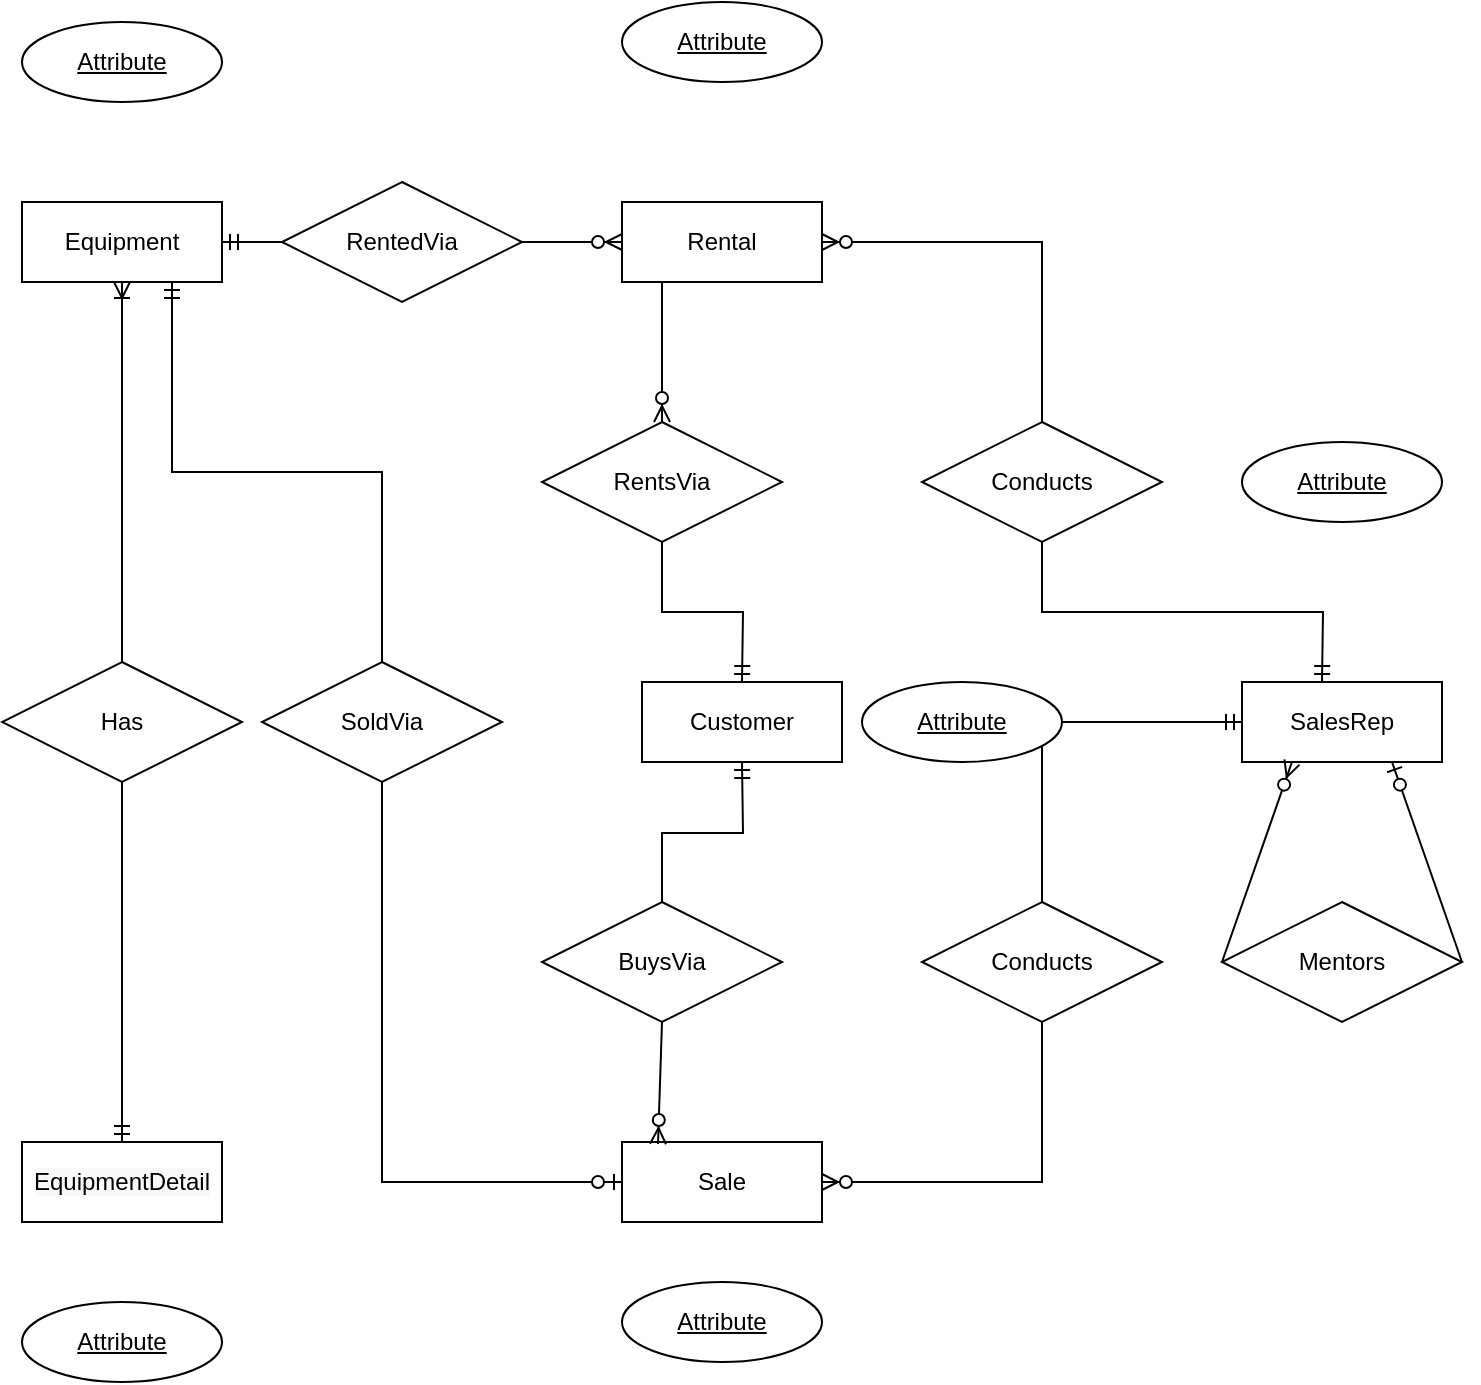 <mxfile version="15.9.6" type="github">
  <diagram id="BS33YpK8iCGFgxM3u0vF" name="Page-1">
    <mxGraphModel dx="1422" dy="705" grid="1" gridSize="10" guides="1" tooltips="1" connect="1" arrows="1" fold="1" page="1" pageScale="1" pageWidth="850" pageHeight="1100" math="0" shadow="0">
      <root>
        <mxCell id="0" />
        <mxCell id="1" parent="0" />
        <mxCell id="tzg_RMxxT3Z6H4aa_6bV-2" value="Equipment" style="whiteSpace=wrap;html=1;align=center;" vertex="1" parent="1">
          <mxGeometry x="90" y="170" width="100" height="40" as="geometry" />
        </mxCell>
        <mxCell id="tzg_RMxxT3Z6H4aa_6bV-3" value="Rental" style="whiteSpace=wrap;html=1;align=center;" vertex="1" parent="1">
          <mxGeometry x="390" y="170" width="100" height="40" as="geometry" />
        </mxCell>
        <mxCell id="tzg_RMxxT3Z6H4aa_6bV-4" value="Customer" style="whiteSpace=wrap;html=1;align=center;" vertex="1" parent="1">
          <mxGeometry x="400" y="410" width="100" height="40" as="geometry" />
        </mxCell>
        <mxCell id="tzg_RMxxT3Z6H4aa_6bV-5" value="&lt;span style=&quot;color: rgb(0 , 0 , 0) ; font-family: &amp;#34;helvetica&amp;#34; ; font-size: 12px ; font-style: normal ; font-weight: 400 ; letter-spacing: normal ; text-align: center ; text-indent: 0px ; text-transform: none ; word-spacing: 0px ; background-color: rgb(248 , 249 , 250) ; display: inline ; float: none&quot;&gt;EquipmentDetail&lt;/span&gt;" style="whiteSpace=wrap;html=1;align=center;" vertex="1" parent="1">
          <mxGeometry x="90" y="640" width="100" height="40" as="geometry" />
        </mxCell>
        <mxCell id="tzg_RMxxT3Z6H4aa_6bV-6" value="Sale" style="whiteSpace=wrap;html=1;align=center;" vertex="1" parent="1">
          <mxGeometry x="390" y="640" width="100" height="40" as="geometry" />
        </mxCell>
        <mxCell id="tzg_RMxxT3Z6H4aa_6bV-7" value="SalesRep" style="whiteSpace=wrap;html=1;align=center;" vertex="1" parent="1">
          <mxGeometry x="700" y="410" width="100" height="40" as="geometry" />
        </mxCell>
        <mxCell id="tzg_RMxxT3Z6H4aa_6bV-8" value="Has" style="shape=rhombus;perimeter=rhombusPerimeter;whiteSpace=wrap;html=1;align=center;" vertex="1" parent="1">
          <mxGeometry x="80" y="400" width="120" height="60" as="geometry" />
        </mxCell>
        <mxCell id="tzg_RMxxT3Z6H4aa_6bV-9" value="RentedVia" style="shape=rhombus;perimeter=rhombusPerimeter;whiteSpace=wrap;html=1;align=center;" vertex="1" parent="1">
          <mxGeometry x="220" y="160" width="120" height="60" as="geometry" />
        </mxCell>
        <mxCell id="tzg_RMxxT3Z6H4aa_6bV-11" value="RentsVia" style="shape=rhombus;perimeter=rhombusPerimeter;whiteSpace=wrap;html=1;align=center;" vertex="1" parent="1">
          <mxGeometry x="350" y="280" width="120" height="60" as="geometry" />
        </mxCell>
        <mxCell id="tzg_RMxxT3Z6H4aa_6bV-12" value="BuysVia" style="shape=rhombus;perimeter=rhombusPerimeter;whiteSpace=wrap;html=1;align=center;" vertex="1" parent="1">
          <mxGeometry x="350" y="520" width="120" height="60" as="geometry" />
        </mxCell>
        <mxCell id="tzg_RMxxT3Z6H4aa_6bV-13" value="SoldVia" style="shape=rhombus;perimeter=rhombusPerimeter;whiteSpace=wrap;html=1;align=center;" vertex="1" parent="1">
          <mxGeometry x="210" y="400" width="120" height="60" as="geometry" />
        </mxCell>
        <mxCell id="tzg_RMxxT3Z6H4aa_6bV-14" value="Mentors" style="shape=rhombus;perimeter=rhombusPerimeter;whiteSpace=wrap;html=1;align=center;" vertex="1" parent="1">
          <mxGeometry x="690" y="520" width="120" height="60" as="geometry" />
        </mxCell>
        <mxCell id="tzg_RMxxT3Z6H4aa_6bV-15" value="Conducts" style="shape=rhombus;perimeter=rhombusPerimeter;whiteSpace=wrap;html=1;align=center;" vertex="1" parent="1">
          <mxGeometry x="540" y="280" width="120" height="60" as="geometry" />
        </mxCell>
        <mxCell id="tzg_RMxxT3Z6H4aa_6bV-16" value="Conducts" style="shape=rhombus;perimeter=rhombusPerimeter;whiteSpace=wrap;html=1;align=center;" vertex="1" parent="1">
          <mxGeometry x="540" y="520" width="120" height="60" as="geometry" />
        </mxCell>
        <mxCell id="tzg_RMxxT3Z6H4aa_6bV-17" value="" style="fontSize=12;html=1;endArrow=ERoneToMany;rounded=0;entryX=0.5;entryY=1;entryDx=0;entryDy=0;" edge="1" parent="1" target="tzg_RMxxT3Z6H4aa_6bV-2">
          <mxGeometry width="100" height="100" relative="1" as="geometry">
            <mxPoint x="140" y="400" as="sourcePoint" />
            <mxPoint x="240" y="300" as="targetPoint" />
            <Array as="points" />
          </mxGeometry>
        </mxCell>
        <mxCell id="tzg_RMxxT3Z6H4aa_6bV-18" value="" style="fontSize=12;html=1;endArrow=ERzeroToMany;endFill=1;rounded=0;entryX=0;entryY=0.5;entryDx=0;entryDy=0;" edge="1" parent="1" target="tzg_RMxxT3Z6H4aa_6bV-3">
          <mxGeometry width="100" height="100" relative="1" as="geometry">
            <mxPoint x="340" y="190" as="sourcePoint" />
            <mxPoint x="440" y="90" as="targetPoint" />
            <Array as="points" />
          </mxGeometry>
        </mxCell>
        <mxCell id="tzg_RMxxT3Z6H4aa_6bV-20" value="" style="fontSize=12;html=1;endArrow=ERzeroToMany;endFill=1;rounded=0;entryX=0.5;entryY=0;entryDx=0;entryDy=0;" edge="1" parent="1" target="tzg_RMxxT3Z6H4aa_6bV-11">
          <mxGeometry width="100" height="100" relative="1" as="geometry">
            <mxPoint x="410" y="210" as="sourcePoint" />
            <mxPoint x="510" y="110" as="targetPoint" />
            <Array as="points" />
          </mxGeometry>
        </mxCell>
        <mxCell id="tzg_RMxxT3Z6H4aa_6bV-22" value="" style="fontSize=12;html=1;endArrow=ERzeroToMany;endFill=1;rounded=0;edgeStyle=orthogonalEdgeStyle;exitX=0.5;exitY=0;exitDx=0;exitDy=0;entryX=1;entryY=0.5;entryDx=0;entryDy=0;" edge="1" parent="1" source="tzg_RMxxT3Z6H4aa_6bV-15" target="tzg_RMxxT3Z6H4aa_6bV-3">
          <mxGeometry width="100" height="100" relative="1" as="geometry">
            <mxPoint x="490" y="190" as="sourcePoint" />
            <mxPoint x="540" y="240" as="targetPoint" />
          </mxGeometry>
        </mxCell>
        <mxCell id="tzg_RMxxT3Z6H4aa_6bV-23" value="" style="fontSize=12;html=1;endArrow=ERzeroToMany;endFill=1;rounded=0;entryX=0.18;entryY=0.025;entryDx=0;entryDy=0;entryPerimeter=0;" edge="1" parent="1" target="tzg_RMxxT3Z6H4aa_6bV-6">
          <mxGeometry width="100" height="100" relative="1" as="geometry">
            <mxPoint x="410" y="580" as="sourcePoint" />
            <mxPoint x="510" y="480" as="targetPoint" />
            <Array as="points" />
          </mxGeometry>
        </mxCell>
        <mxCell id="tzg_RMxxT3Z6H4aa_6bV-24" value="" style="fontSize=12;html=1;endArrow=ERzeroToMany;endFill=1;rounded=0;edgeStyle=orthogonalEdgeStyle;exitX=0.5;exitY=1;exitDx=0;exitDy=0;entryX=1;entryY=0.5;entryDx=0;entryDy=0;" edge="1" parent="1" source="tzg_RMxxT3Z6H4aa_6bV-16" target="tzg_RMxxT3Z6H4aa_6bV-6">
          <mxGeometry width="100" height="100" relative="1" as="geometry">
            <mxPoint x="440" y="650" as="sourcePoint" />
            <mxPoint x="640" y="600" as="targetPoint" />
          </mxGeometry>
        </mxCell>
        <mxCell id="tzg_RMxxT3Z6H4aa_6bV-26" value="" style="fontSize=12;html=1;endArrow=ERzeroToMany;endFill=1;rounded=0;entryX=0.25;entryY=1;entryDx=0;entryDy=0;" edge="1" parent="1" target="tzg_RMxxT3Z6H4aa_6bV-7">
          <mxGeometry width="100" height="100" relative="1" as="geometry">
            <mxPoint x="690" y="550" as="sourcePoint" />
            <mxPoint x="790" y="450" as="targetPoint" />
            <Array as="points" />
          </mxGeometry>
        </mxCell>
        <mxCell id="tzg_RMxxT3Z6H4aa_6bV-27" value="" style="fontSize=12;html=1;endArrow=ERzeroToOne;endFill=1;rounded=0;entryX=0.75;entryY=1;entryDx=0;entryDy=0;" edge="1" parent="1" target="tzg_RMxxT3Z6H4aa_6bV-7">
          <mxGeometry width="100" height="100" relative="1" as="geometry">
            <mxPoint x="810" y="550" as="sourcePoint" />
            <mxPoint x="910" y="450" as="targetPoint" />
          </mxGeometry>
        </mxCell>
        <mxCell id="tzg_RMxxT3Z6H4aa_6bV-28" value="" style="fontSize=12;html=1;endArrow=ERzeroToOne;endFill=1;rounded=0;entryX=0;entryY=0.5;entryDx=0;entryDy=0;exitX=0.5;exitY=1;exitDx=0;exitDy=0;edgeStyle=orthogonalEdgeStyle;" edge="1" parent="1" source="tzg_RMxxT3Z6H4aa_6bV-13" target="tzg_RMxxT3Z6H4aa_6bV-6">
          <mxGeometry width="100" height="100" relative="1" as="geometry">
            <mxPoint x="350" y="430" as="sourcePoint" />
            <mxPoint x="315" y="330" as="targetPoint" />
          </mxGeometry>
        </mxCell>
        <mxCell id="tzg_RMxxT3Z6H4aa_6bV-29" value="" style="fontSize=12;html=1;endArrow=ERmandOne;rounded=0;entryX=0.75;entryY=1;entryDx=0;entryDy=0;exitX=0.5;exitY=0;exitDx=0;exitDy=0;edgeStyle=orthogonalEdgeStyle;" edge="1" parent="1" source="tzg_RMxxT3Z6H4aa_6bV-13" target="tzg_RMxxT3Z6H4aa_6bV-2">
          <mxGeometry width="100" height="100" relative="1" as="geometry">
            <mxPoint x="270" y="290" as="sourcePoint" />
            <mxPoint x="260" y="110" as="targetPoint" />
          </mxGeometry>
        </mxCell>
        <mxCell id="tzg_RMxxT3Z6H4aa_6bV-31" value="" style="fontSize=12;html=1;endArrow=ERmandOne;rounded=0;entryX=0.75;entryY=1;entryDx=0;entryDy=0;exitX=0.5;exitY=1;exitDx=0;exitDy=0;edgeStyle=orthogonalEdgeStyle;" edge="1" parent="1" source="tzg_RMxxT3Z6H4aa_6bV-8">
          <mxGeometry width="100" height="100" relative="1" as="geometry">
            <mxPoint x="245" y="830" as="sourcePoint" />
            <mxPoint x="140" y="640" as="targetPoint" />
          </mxGeometry>
        </mxCell>
        <mxCell id="tzg_RMxxT3Z6H4aa_6bV-32" value="" style="fontSize=12;html=1;endArrow=ERmandOne;rounded=0;entryX=0.75;entryY=1;entryDx=0;entryDy=0;exitX=0;exitY=0.5;exitDx=0;exitDy=0;edgeStyle=orthogonalEdgeStyle;" edge="1" parent="1" source="tzg_RMxxT3Z6H4aa_6bV-9">
          <mxGeometry width="100" height="100" relative="1" as="geometry">
            <mxPoint x="295" y="380" as="sourcePoint" />
            <mxPoint x="190" y="190" as="targetPoint" />
          </mxGeometry>
        </mxCell>
        <mxCell id="tzg_RMxxT3Z6H4aa_6bV-33" value="" style="fontSize=12;html=1;endArrow=ERmandOne;rounded=0;entryX=0.75;entryY=1;entryDx=0;entryDy=0;exitX=0.5;exitY=1;exitDx=0;exitDy=0;edgeStyle=orthogonalEdgeStyle;" edge="1" parent="1" source="tzg_RMxxT3Z6H4aa_6bV-11">
          <mxGeometry width="100" height="100" relative="1" as="geometry">
            <mxPoint x="555" y="600" as="sourcePoint" />
            <mxPoint x="450" y="410" as="targetPoint" />
          </mxGeometry>
        </mxCell>
        <mxCell id="tzg_RMxxT3Z6H4aa_6bV-34" value="" style="fontSize=12;html=1;endArrow=ERmandOne;rounded=0;entryX=0.75;entryY=1;entryDx=0;entryDy=0;edgeStyle=orthogonalEdgeStyle;" edge="1" parent="1" source="tzg_RMxxT3Z6H4aa_6bV-12">
          <mxGeometry width="100" height="100" relative="1" as="geometry">
            <mxPoint x="555" y="640" as="sourcePoint" />
            <mxPoint x="450" y="450" as="targetPoint" />
          </mxGeometry>
        </mxCell>
        <mxCell id="tzg_RMxxT3Z6H4aa_6bV-35" value="" style="fontSize=12;html=1;endArrow=ERmandOne;rounded=0;entryX=0.75;entryY=1;entryDx=0;entryDy=0;exitX=0.5;exitY=1;exitDx=0;exitDy=0;edgeStyle=orthogonalEdgeStyle;" edge="1" parent="1" source="tzg_RMxxT3Z6H4aa_6bV-15">
          <mxGeometry width="100" height="100" relative="1" as="geometry">
            <mxPoint x="845" y="600" as="sourcePoint" />
            <mxPoint x="740" y="410" as="targetPoint" />
          </mxGeometry>
        </mxCell>
        <mxCell id="tzg_RMxxT3Z6H4aa_6bV-36" value="" style="fontSize=12;html=1;endArrow=ERmandOne;rounded=0;entryX=0.75;entryY=1;entryDx=0;entryDy=0;exitX=0.5;exitY=0;exitDx=0;exitDy=0;edgeStyle=orthogonalEdgeStyle;" edge="1" parent="1" source="tzg_RMxxT3Z6H4aa_6bV-16">
          <mxGeometry width="100" height="100" relative="1" as="geometry">
            <mxPoint x="805" y="620" as="sourcePoint" />
            <mxPoint x="700" y="430" as="targetPoint" />
            <Array as="points">
              <mxPoint x="600" y="430" />
            </Array>
          </mxGeometry>
        </mxCell>
        <mxCell id="tzg_RMxxT3Z6H4aa_6bV-37" value="Attribute" style="ellipse;whiteSpace=wrap;html=1;align=center;fontStyle=4;" vertex="1" parent="1">
          <mxGeometry x="90" y="80" width="100" height="40" as="geometry" />
        </mxCell>
        <mxCell id="tzg_RMxxT3Z6H4aa_6bV-38" value="Attribute" style="ellipse;whiteSpace=wrap;html=1;align=center;fontStyle=4;" vertex="1" parent="1">
          <mxGeometry x="390" y="70" width="100" height="40" as="geometry" />
        </mxCell>
        <mxCell id="tzg_RMxxT3Z6H4aa_6bV-39" value="Attribute" style="ellipse;whiteSpace=wrap;html=1;align=center;fontStyle=4;" vertex="1" parent="1">
          <mxGeometry x="90" y="720" width="100" height="40" as="geometry" />
        </mxCell>
        <mxCell id="tzg_RMxxT3Z6H4aa_6bV-40" value="Attribute" style="ellipse;whiteSpace=wrap;html=1;align=center;fontStyle=4;" vertex="1" parent="1">
          <mxGeometry x="390" y="710" width="100" height="40" as="geometry" />
        </mxCell>
        <mxCell id="tzg_RMxxT3Z6H4aa_6bV-41" value="Attribute" style="ellipse;whiteSpace=wrap;html=1;align=center;fontStyle=4;" vertex="1" parent="1">
          <mxGeometry x="510" y="410" width="100" height="40" as="geometry" />
        </mxCell>
        <mxCell id="tzg_RMxxT3Z6H4aa_6bV-42" value="Attribute" style="ellipse;whiteSpace=wrap;html=1;align=center;fontStyle=4;" vertex="1" parent="1">
          <mxGeometry x="700" y="290" width="100" height="40" as="geometry" />
        </mxCell>
      </root>
    </mxGraphModel>
  </diagram>
</mxfile>

